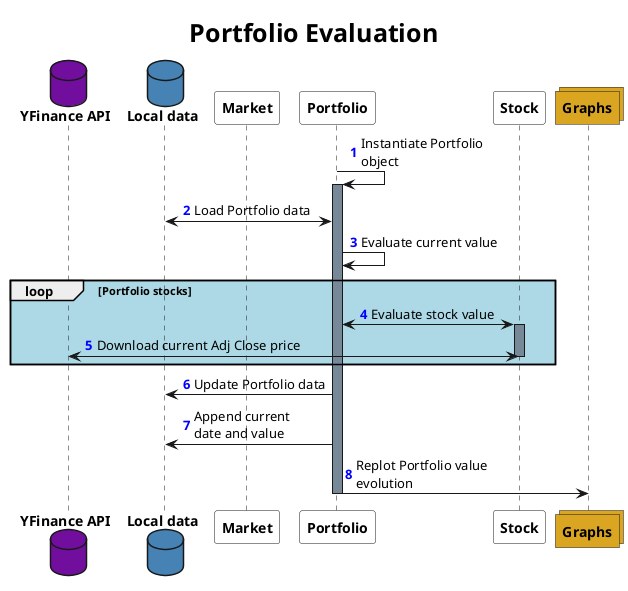 @startuml

skinparam ParticipantFontStyle bold
skinparam DatabaseFontStyle bold
skinparam CollectionsFontStyle bold
skinparam BackgroundColor White
skinparam TitleFontSize 25
skinparam TitleFontStyle bold
autonumber "<font color=blue><b>"


title Portfolio Evaluation


database "YFinance API" #720E9E
database "Local data" #SteelBlue
participant Market #White
participant Portfolio #White
participant Stock #White
collections Graphs #GoldenRod


Portfolio -> Portfolio: Instantiate Portfolio \nobject
activate Portfolio #LightSlateGrey
Portfolio <-> "Local data": Load Portfolio data
Portfolio -> Portfolio: Evaluate current value
loop #LightBlue Portfolio stocks
Portfolio <-> Stock: Evaluate stock value
activate Stock #LightSlateGrey
Stock <-> "YFinance API": Download current Adj Close price
deactivate Stock
end
Portfolio -> "Local data": Update Portfolio data

Portfolio -> "Local data": Append current \ndate and value
Portfolio -> Graphs: Replot Portfolio value \nevolution
deactivate Portfolio

@enduml